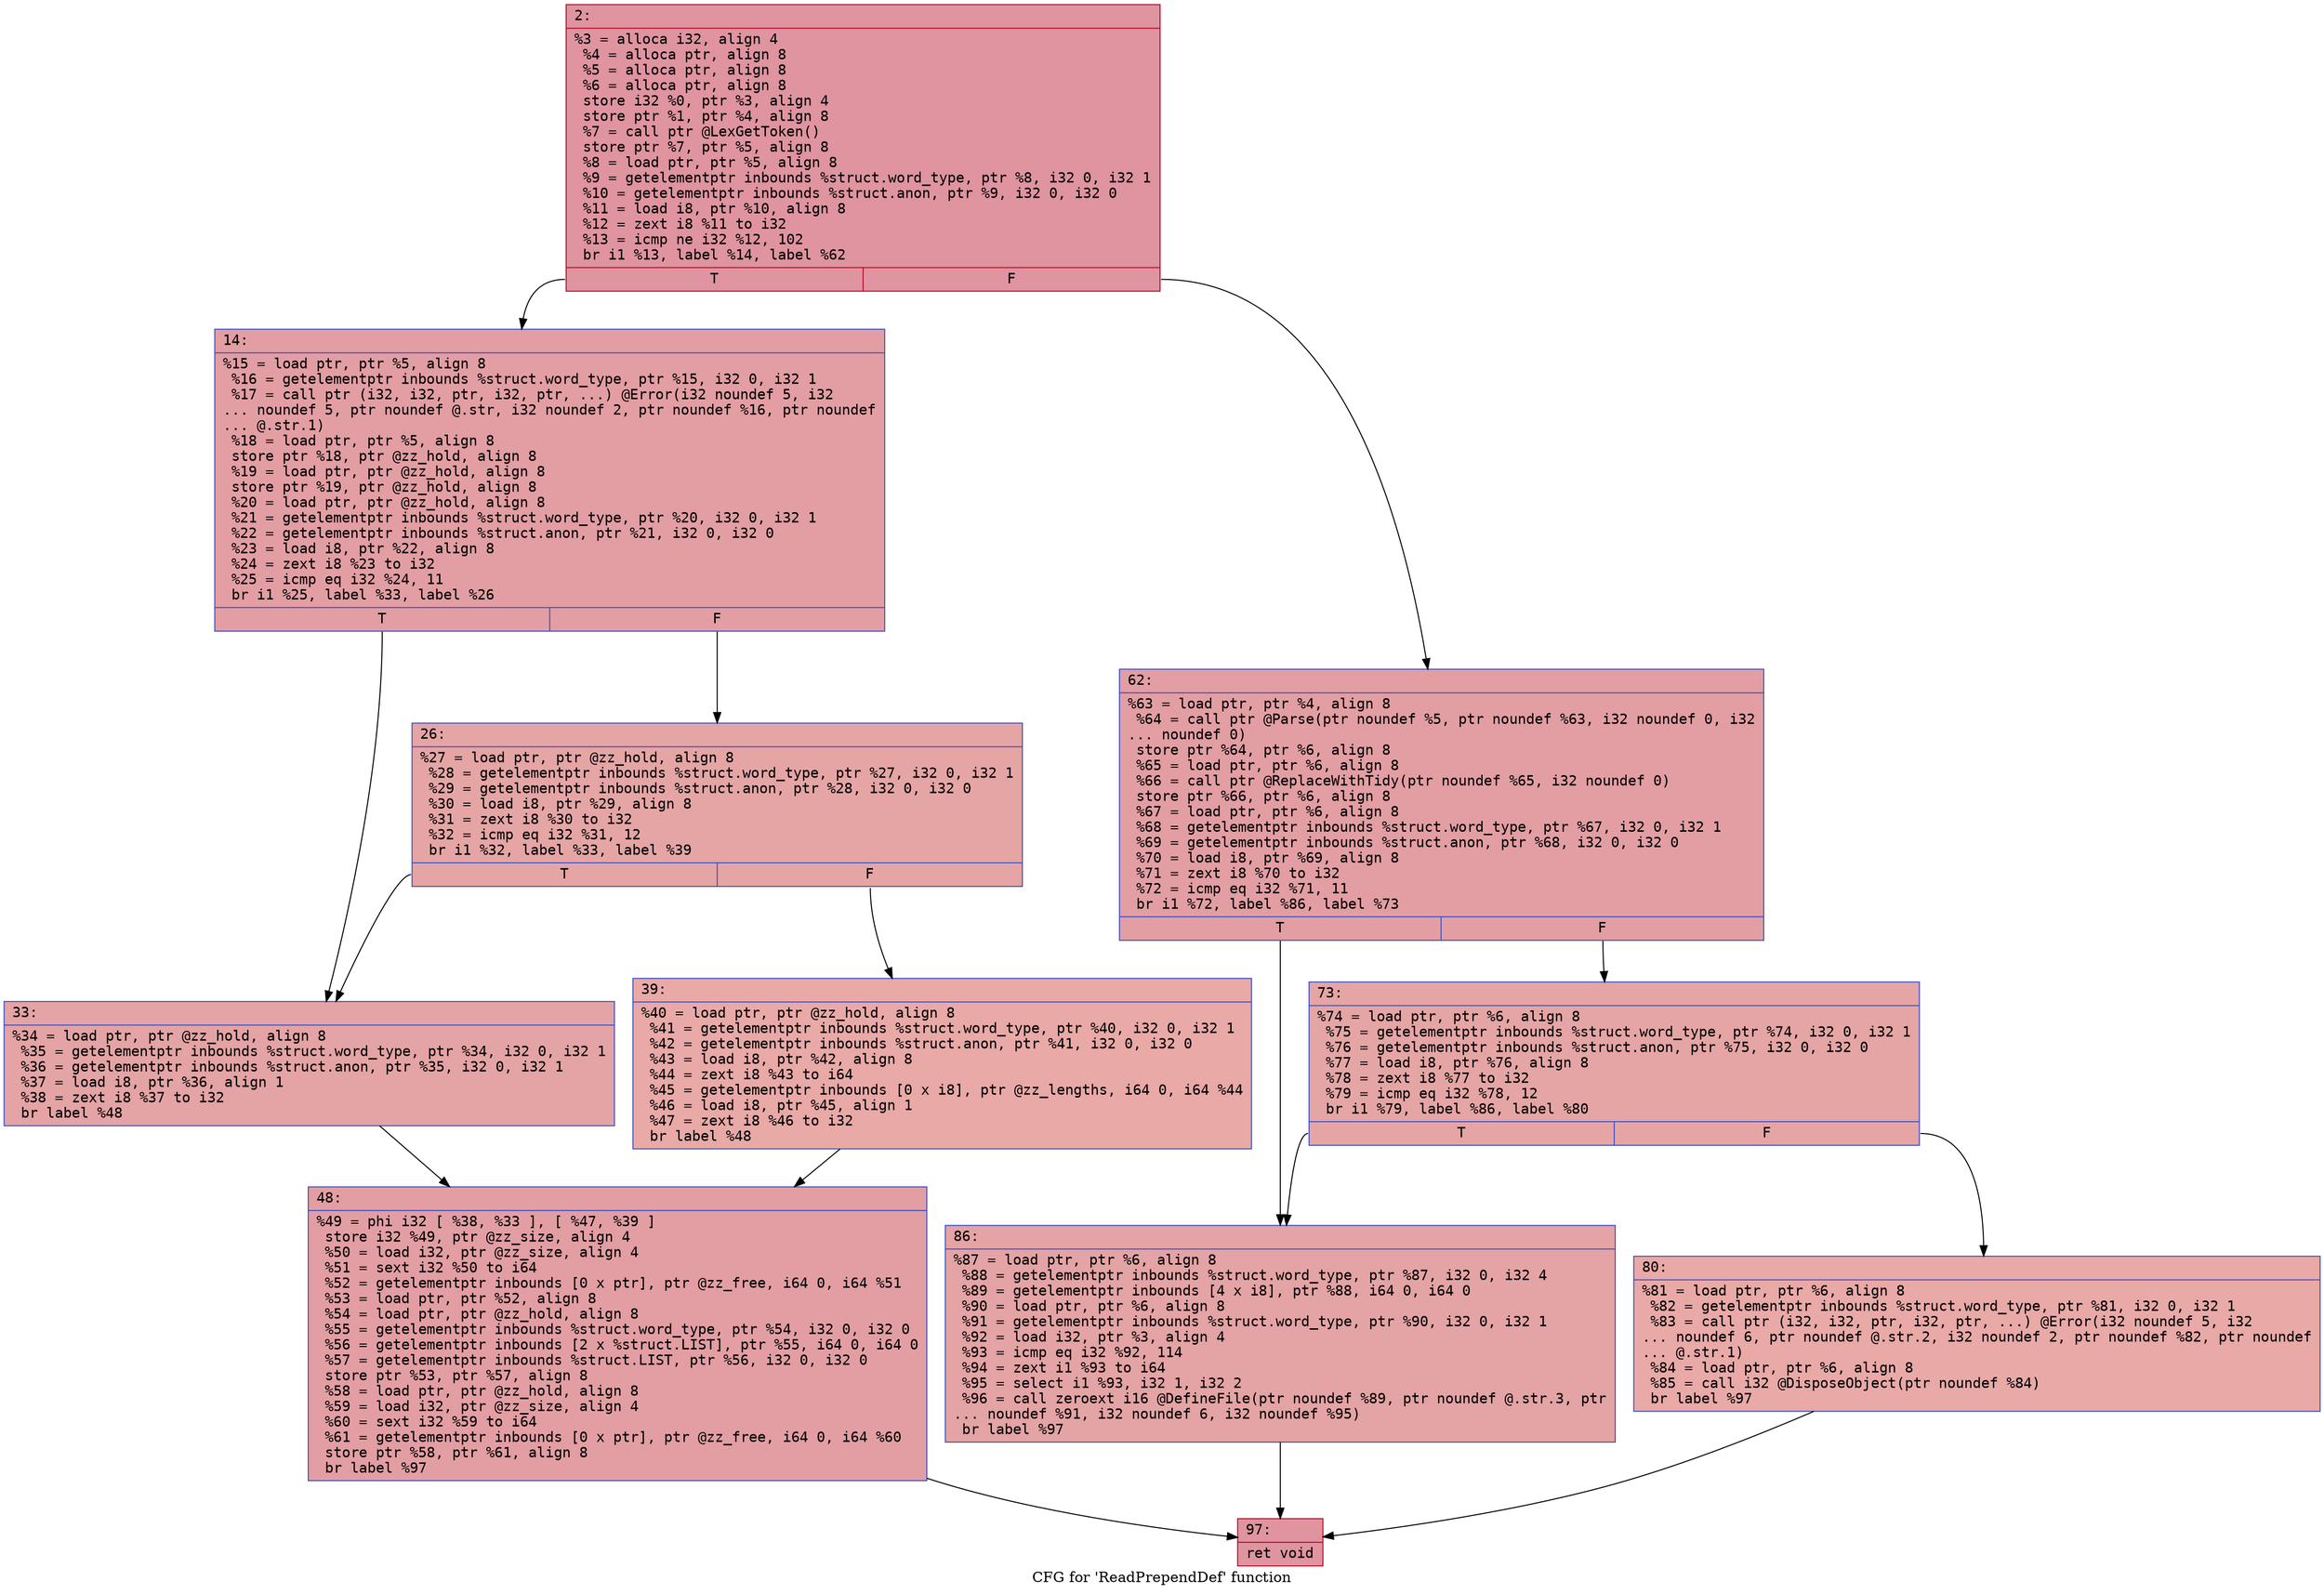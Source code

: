 digraph "CFG for 'ReadPrependDef' function" {
	label="CFG for 'ReadPrependDef' function";

	Node0x600002cc2210 [shape=record,color="#b70d28ff", style=filled, fillcolor="#b70d2870" fontname="Courier",label="{2:\l|  %3 = alloca i32, align 4\l  %4 = alloca ptr, align 8\l  %5 = alloca ptr, align 8\l  %6 = alloca ptr, align 8\l  store i32 %0, ptr %3, align 4\l  store ptr %1, ptr %4, align 8\l  %7 = call ptr @LexGetToken()\l  store ptr %7, ptr %5, align 8\l  %8 = load ptr, ptr %5, align 8\l  %9 = getelementptr inbounds %struct.word_type, ptr %8, i32 0, i32 1\l  %10 = getelementptr inbounds %struct.anon, ptr %9, i32 0, i32 0\l  %11 = load i8, ptr %10, align 8\l  %12 = zext i8 %11 to i32\l  %13 = icmp ne i32 %12, 102\l  br i1 %13, label %14, label %62\l|{<s0>T|<s1>F}}"];
	Node0x600002cc2210:s0 -> Node0x600002cc2260[tooltip="2 -> 14\nProbability 50.00%" ];
	Node0x600002cc2210:s1 -> Node0x600002cc23f0[tooltip="2 -> 62\nProbability 50.00%" ];
	Node0x600002cc2260 [shape=record,color="#3d50c3ff", style=filled, fillcolor="#be242e70" fontname="Courier",label="{14:\l|  %15 = load ptr, ptr %5, align 8\l  %16 = getelementptr inbounds %struct.word_type, ptr %15, i32 0, i32 1\l  %17 = call ptr (i32, i32, ptr, i32, ptr, ...) @Error(i32 noundef 5, i32\l... noundef 5, ptr noundef @.str, i32 noundef 2, ptr noundef %16, ptr noundef\l... @.str.1)\l  %18 = load ptr, ptr %5, align 8\l  store ptr %18, ptr @zz_hold, align 8\l  %19 = load ptr, ptr @zz_hold, align 8\l  store ptr %19, ptr @zz_hold, align 8\l  %20 = load ptr, ptr @zz_hold, align 8\l  %21 = getelementptr inbounds %struct.word_type, ptr %20, i32 0, i32 1\l  %22 = getelementptr inbounds %struct.anon, ptr %21, i32 0, i32 0\l  %23 = load i8, ptr %22, align 8\l  %24 = zext i8 %23 to i32\l  %25 = icmp eq i32 %24, 11\l  br i1 %25, label %33, label %26\l|{<s0>T|<s1>F}}"];
	Node0x600002cc2260:s0 -> Node0x600002cc2300[tooltip="14 -> 33\nProbability 50.00%" ];
	Node0x600002cc2260:s1 -> Node0x600002cc22b0[tooltip="14 -> 26\nProbability 50.00%" ];
	Node0x600002cc22b0 [shape=record,color="#3d50c3ff", style=filled, fillcolor="#c5333470" fontname="Courier",label="{26:\l|  %27 = load ptr, ptr @zz_hold, align 8\l  %28 = getelementptr inbounds %struct.word_type, ptr %27, i32 0, i32 1\l  %29 = getelementptr inbounds %struct.anon, ptr %28, i32 0, i32 0\l  %30 = load i8, ptr %29, align 8\l  %31 = zext i8 %30 to i32\l  %32 = icmp eq i32 %31, 12\l  br i1 %32, label %33, label %39\l|{<s0>T|<s1>F}}"];
	Node0x600002cc22b0:s0 -> Node0x600002cc2300[tooltip="26 -> 33\nProbability 50.00%" ];
	Node0x600002cc22b0:s1 -> Node0x600002cc2350[tooltip="26 -> 39\nProbability 50.00%" ];
	Node0x600002cc2300 [shape=record,color="#3d50c3ff", style=filled, fillcolor="#c32e3170" fontname="Courier",label="{33:\l|  %34 = load ptr, ptr @zz_hold, align 8\l  %35 = getelementptr inbounds %struct.word_type, ptr %34, i32 0, i32 1\l  %36 = getelementptr inbounds %struct.anon, ptr %35, i32 0, i32 1\l  %37 = load i8, ptr %36, align 1\l  %38 = zext i8 %37 to i32\l  br label %48\l}"];
	Node0x600002cc2300 -> Node0x600002cc23a0[tooltip="33 -> 48\nProbability 100.00%" ];
	Node0x600002cc2350 [shape=record,color="#3d50c3ff", style=filled, fillcolor="#ca3b3770" fontname="Courier",label="{39:\l|  %40 = load ptr, ptr @zz_hold, align 8\l  %41 = getelementptr inbounds %struct.word_type, ptr %40, i32 0, i32 1\l  %42 = getelementptr inbounds %struct.anon, ptr %41, i32 0, i32 0\l  %43 = load i8, ptr %42, align 8\l  %44 = zext i8 %43 to i64\l  %45 = getelementptr inbounds [0 x i8], ptr @zz_lengths, i64 0, i64 %44\l  %46 = load i8, ptr %45, align 1\l  %47 = zext i8 %46 to i32\l  br label %48\l}"];
	Node0x600002cc2350 -> Node0x600002cc23a0[tooltip="39 -> 48\nProbability 100.00%" ];
	Node0x600002cc23a0 [shape=record,color="#3d50c3ff", style=filled, fillcolor="#be242e70" fontname="Courier",label="{48:\l|  %49 = phi i32 [ %38, %33 ], [ %47, %39 ]\l  store i32 %49, ptr @zz_size, align 4\l  %50 = load i32, ptr @zz_size, align 4\l  %51 = sext i32 %50 to i64\l  %52 = getelementptr inbounds [0 x ptr], ptr @zz_free, i64 0, i64 %51\l  %53 = load ptr, ptr %52, align 8\l  %54 = load ptr, ptr @zz_hold, align 8\l  %55 = getelementptr inbounds %struct.word_type, ptr %54, i32 0, i32 0\l  %56 = getelementptr inbounds [2 x %struct.LIST], ptr %55, i64 0, i64 0\l  %57 = getelementptr inbounds %struct.LIST, ptr %56, i32 0, i32 0\l  store ptr %53, ptr %57, align 8\l  %58 = load ptr, ptr @zz_hold, align 8\l  %59 = load i32, ptr @zz_size, align 4\l  %60 = sext i32 %59 to i64\l  %61 = getelementptr inbounds [0 x ptr], ptr @zz_free, i64 0, i64 %60\l  store ptr %58, ptr %61, align 8\l  br label %97\l}"];
	Node0x600002cc23a0 -> Node0x600002cc2530[tooltip="48 -> 97\nProbability 100.00%" ];
	Node0x600002cc23f0 [shape=record,color="#3d50c3ff", style=filled, fillcolor="#be242e70" fontname="Courier",label="{62:\l|  %63 = load ptr, ptr %4, align 8\l  %64 = call ptr @Parse(ptr noundef %5, ptr noundef %63, i32 noundef 0, i32\l... noundef 0)\l  store ptr %64, ptr %6, align 8\l  %65 = load ptr, ptr %6, align 8\l  %66 = call ptr @ReplaceWithTidy(ptr noundef %65, i32 noundef 0)\l  store ptr %66, ptr %6, align 8\l  %67 = load ptr, ptr %6, align 8\l  %68 = getelementptr inbounds %struct.word_type, ptr %67, i32 0, i32 1\l  %69 = getelementptr inbounds %struct.anon, ptr %68, i32 0, i32 0\l  %70 = load i8, ptr %69, align 8\l  %71 = zext i8 %70 to i32\l  %72 = icmp eq i32 %71, 11\l  br i1 %72, label %86, label %73\l|{<s0>T|<s1>F}}"];
	Node0x600002cc23f0:s0 -> Node0x600002cc24e0[tooltip="62 -> 86\nProbability 50.00%" ];
	Node0x600002cc23f0:s1 -> Node0x600002cc2440[tooltip="62 -> 73\nProbability 50.00%" ];
	Node0x600002cc2440 [shape=record,color="#3d50c3ff", style=filled, fillcolor="#c5333470" fontname="Courier",label="{73:\l|  %74 = load ptr, ptr %6, align 8\l  %75 = getelementptr inbounds %struct.word_type, ptr %74, i32 0, i32 1\l  %76 = getelementptr inbounds %struct.anon, ptr %75, i32 0, i32 0\l  %77 = load i8, ptr %76, align 8\l  %78 = zext i8 %77 to i32\l  %79 = icmp eq i32 %78, 12\l  br i1 %79, label %86, label %80\l|{<s0>T|<s1>F}}"];
	Node0x600002cc2440:s0 -> Node0x600002cc24e0[tooltip="73 -> 86\nProbability 50.00%" ];
	Node0x600002cc2440:s1 -> Node0x600002cc2490[tooltip="73 -> 80\nProbability 50.00%" ];
	Node0x600002cc2490 [shape=record,color="#3d50c3ff", style=filled, fillcolor="#ca3b3770" fontname="Courier",label="{80:\l|  %81 = load ptr, ptr %6, align 8\l  %82 = getelementptr inbounds %struct.word_type, ptr %81, i32 0, i32 1\l  %83 = call ptr (i32, i32, ptr, i32, ptr, ...) @Error(i32 noundef 5, i32\l... noundef 6, ptr noundef @.str.2, i32 noundef 2, ptr noundef %82, ptr noundef\l... @.str.1)\l  %84 = load ptr, ptr %6, align 8\l  %85 = call i32 @DisposeObject(ptr noundef %84)\l  br label %97\l}"];
	Node0x600002cc2490 -> Node0x600002cc2530[tooltip="80 -> 97\nProbability 100.00%" ];
	Node0x600002cc24e0 [shape=record,color="#3d50c3ff", style=filled, fillcolor="#c32e3170" fontname="Courier",label="{86:\l|  %87 = load ptr, ptr %6, align 8\l  %88 = getelementptr inbounds %struct.word_type, ptr %87, i32 0, i32 4\l  %89 = getelementptr inbounds [4 x i8], ptr %88, i64 0, i64 0\l  %90 = load ptr, ptr %6, align 8\l  %91 = getelementptr inbounds %struct.word_type, ptr %90, i32 0, i32 1\l  %92 = load i32, ptr %3, align 4\l  %93 = icmp eq i32 %92, 114\l  %94 = zext i1 %93 to i64\l  %95 = select i1 %93, i32 1, i32 2\l  %96 = call zeroext i16 @DefineFile(ptr noundef %89, ptr noundef @.str.3, ptr\l... noundef %91, i32 noundef 6, i32 noundef %95)\l  br label %97\l}"];
	Node0x600002cc24e0 -> Node0x600002cc2530[tooltip="86 -> 97\nProbability 100.00%" ];
	Node0x600002cc2530 [shape=record,color="#b70d28ff", style=filled, fillcolor="#b70d2870" fontname="Courier",label="{97:\l|  ret void\l}"];
}
